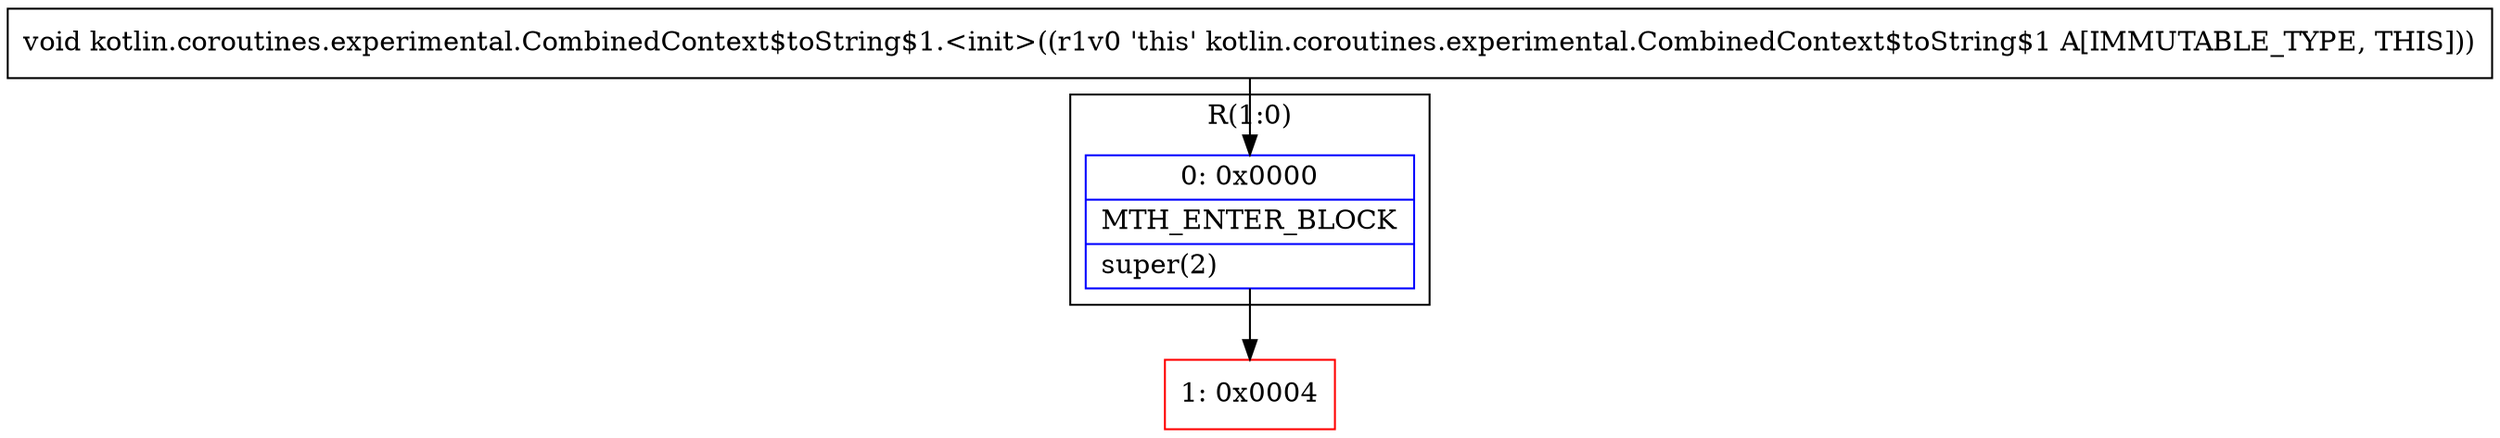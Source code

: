 digraph "CFG forkotlin.coroutines.experimental.CombinedContext$toString$1.\<init\>()V" {
subgraph cluster_Region_558328652 {
label = "R(1:0)";
node [shape=record,color=blue];
Node_0 [shape=record,label="{0\:\ 0x0000|MTH_ENTER_BLOCK\l|super(2)\l}"];
}
Node_1 [shape=record,color=red,label="{1\:\ 0x0004}"];
MethodNode[shape=record,label="{void kotlin.coroutines.experimental.CombinedContext$toString$1.\<init\>((r1v0 'this' kotlin.coroutines.experimental.CombinedContext$toString$1 A[IMMUTABLE_TYPE, THIS])) }"];
MethodNode -> Node_0;
Node_0 -> Node_1;
}

